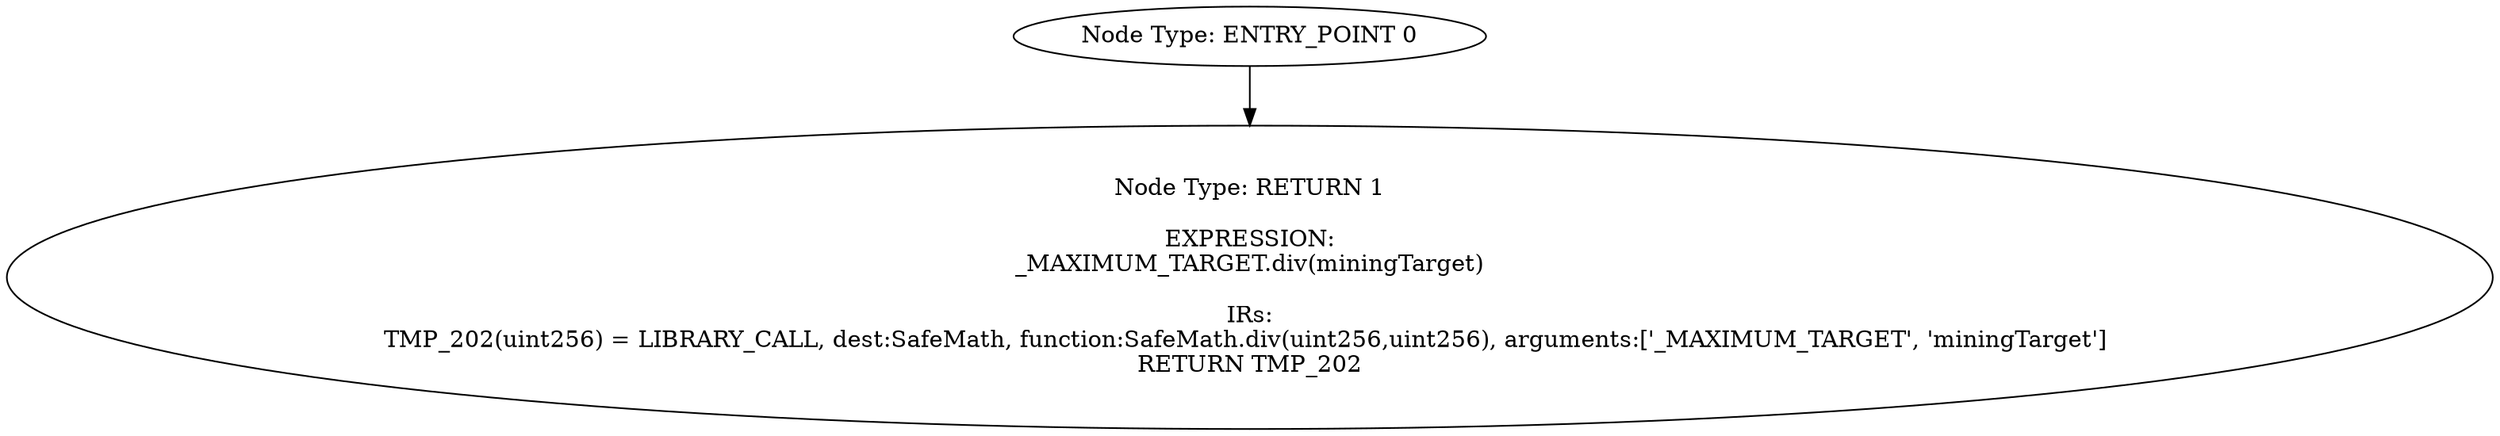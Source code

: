digraph{
0[label="Node Type: ENTRY_POINT 0
"];
0->1;
1[label="Node Type: RETURN 1

EXPRESSION:
_MAXIMUM_TARGET.div(miningTarget)

IRs:
TMP_202(uint256) = LIBRARY_CALL, dest:SafeMath, function:SafeMath.div(uint256,uint256), arguments:['_MAXIMUM_TARGET', 'miningTarget'] 
RETURN TMP_202"];
}
